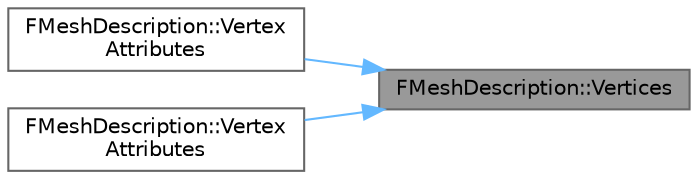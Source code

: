digraph "FMeshDescription::Vertices"
{
 // INTERACTIVE_SVG=YES
 // LATEX_PDF_SIZE
  bgcolor="transparent";
  edge [fontname=Helvetica,fontsize=10,labelfontname=Helvetica,labelfontsize=10];
  node [fontname=Helvetica,fontsize=10,shape=box,height=0.2,width=0.4];
  rankdir="RL";
  Node1 [id="Node000001",label="FMeshDescription::Vertices",height=0.2,width=0.4,color="gray40", fillcolor="grey60", style="filled", fontcolor="black",tooltip=" "];
  Node1 -> Node2 [id="edge1_Node000001_Node000002",dir="back",color="steelblue1",style="solid",tooltip=" "];
  Node2 [id="Node000002",label="FMeshDescription::Vertex\lAttributes",height=0.2,width=0.4,color="grey40", fillcolor="white", style="filled",URL="$da/d5f/structFMeshDescription.html#a19d6b0bf8ac34a379d2e5bd4803d59b8",tooltip=" "];
  Node1 -> Node3 [id="edge2_Node000001_Node000003",dir="back",color="steelblue1",style="solid",tooltip=" "];
  Node3 [id="Node000003",label="FMeshDescription::Vertex\lAttributes",height=0.2,width=0.4,color="grey40", fillcolor="white", style="filled",URL="$da/d5f/structFMeshDescription.html#a9de3e3fa8e4556b4d6562baf841007ea",tooltip=" "];
}
